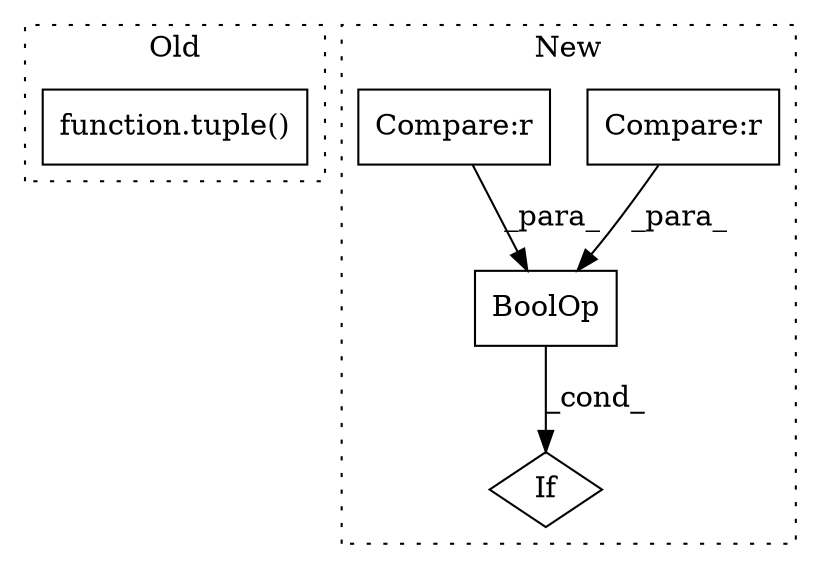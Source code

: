 digraph G {
subgraph cluster0 {
1 [label="function.tuple()" a="75" s="4042,4053" l="6,1" shape="box"];
label = "Old";
style="dotted";
}
subgraph cluster1 {
2 [label="BoolOp" a="72" s="3686" l="96" shape="box"];
3 [label="If" a="96" s="3686" l="96" shape="diamond"];
4 [label="Compare:r" a="40" s="3705" l="11" shape="box"];
5 [label="Compare:r" a="40" s="3687" l="13" shape="box"];
label = "New";
style="dotted";
}
2 -> 3 [label="_cond_"];
4 -> 2 [label="_para_"];
5 -> 2 [label="_para_"];
}